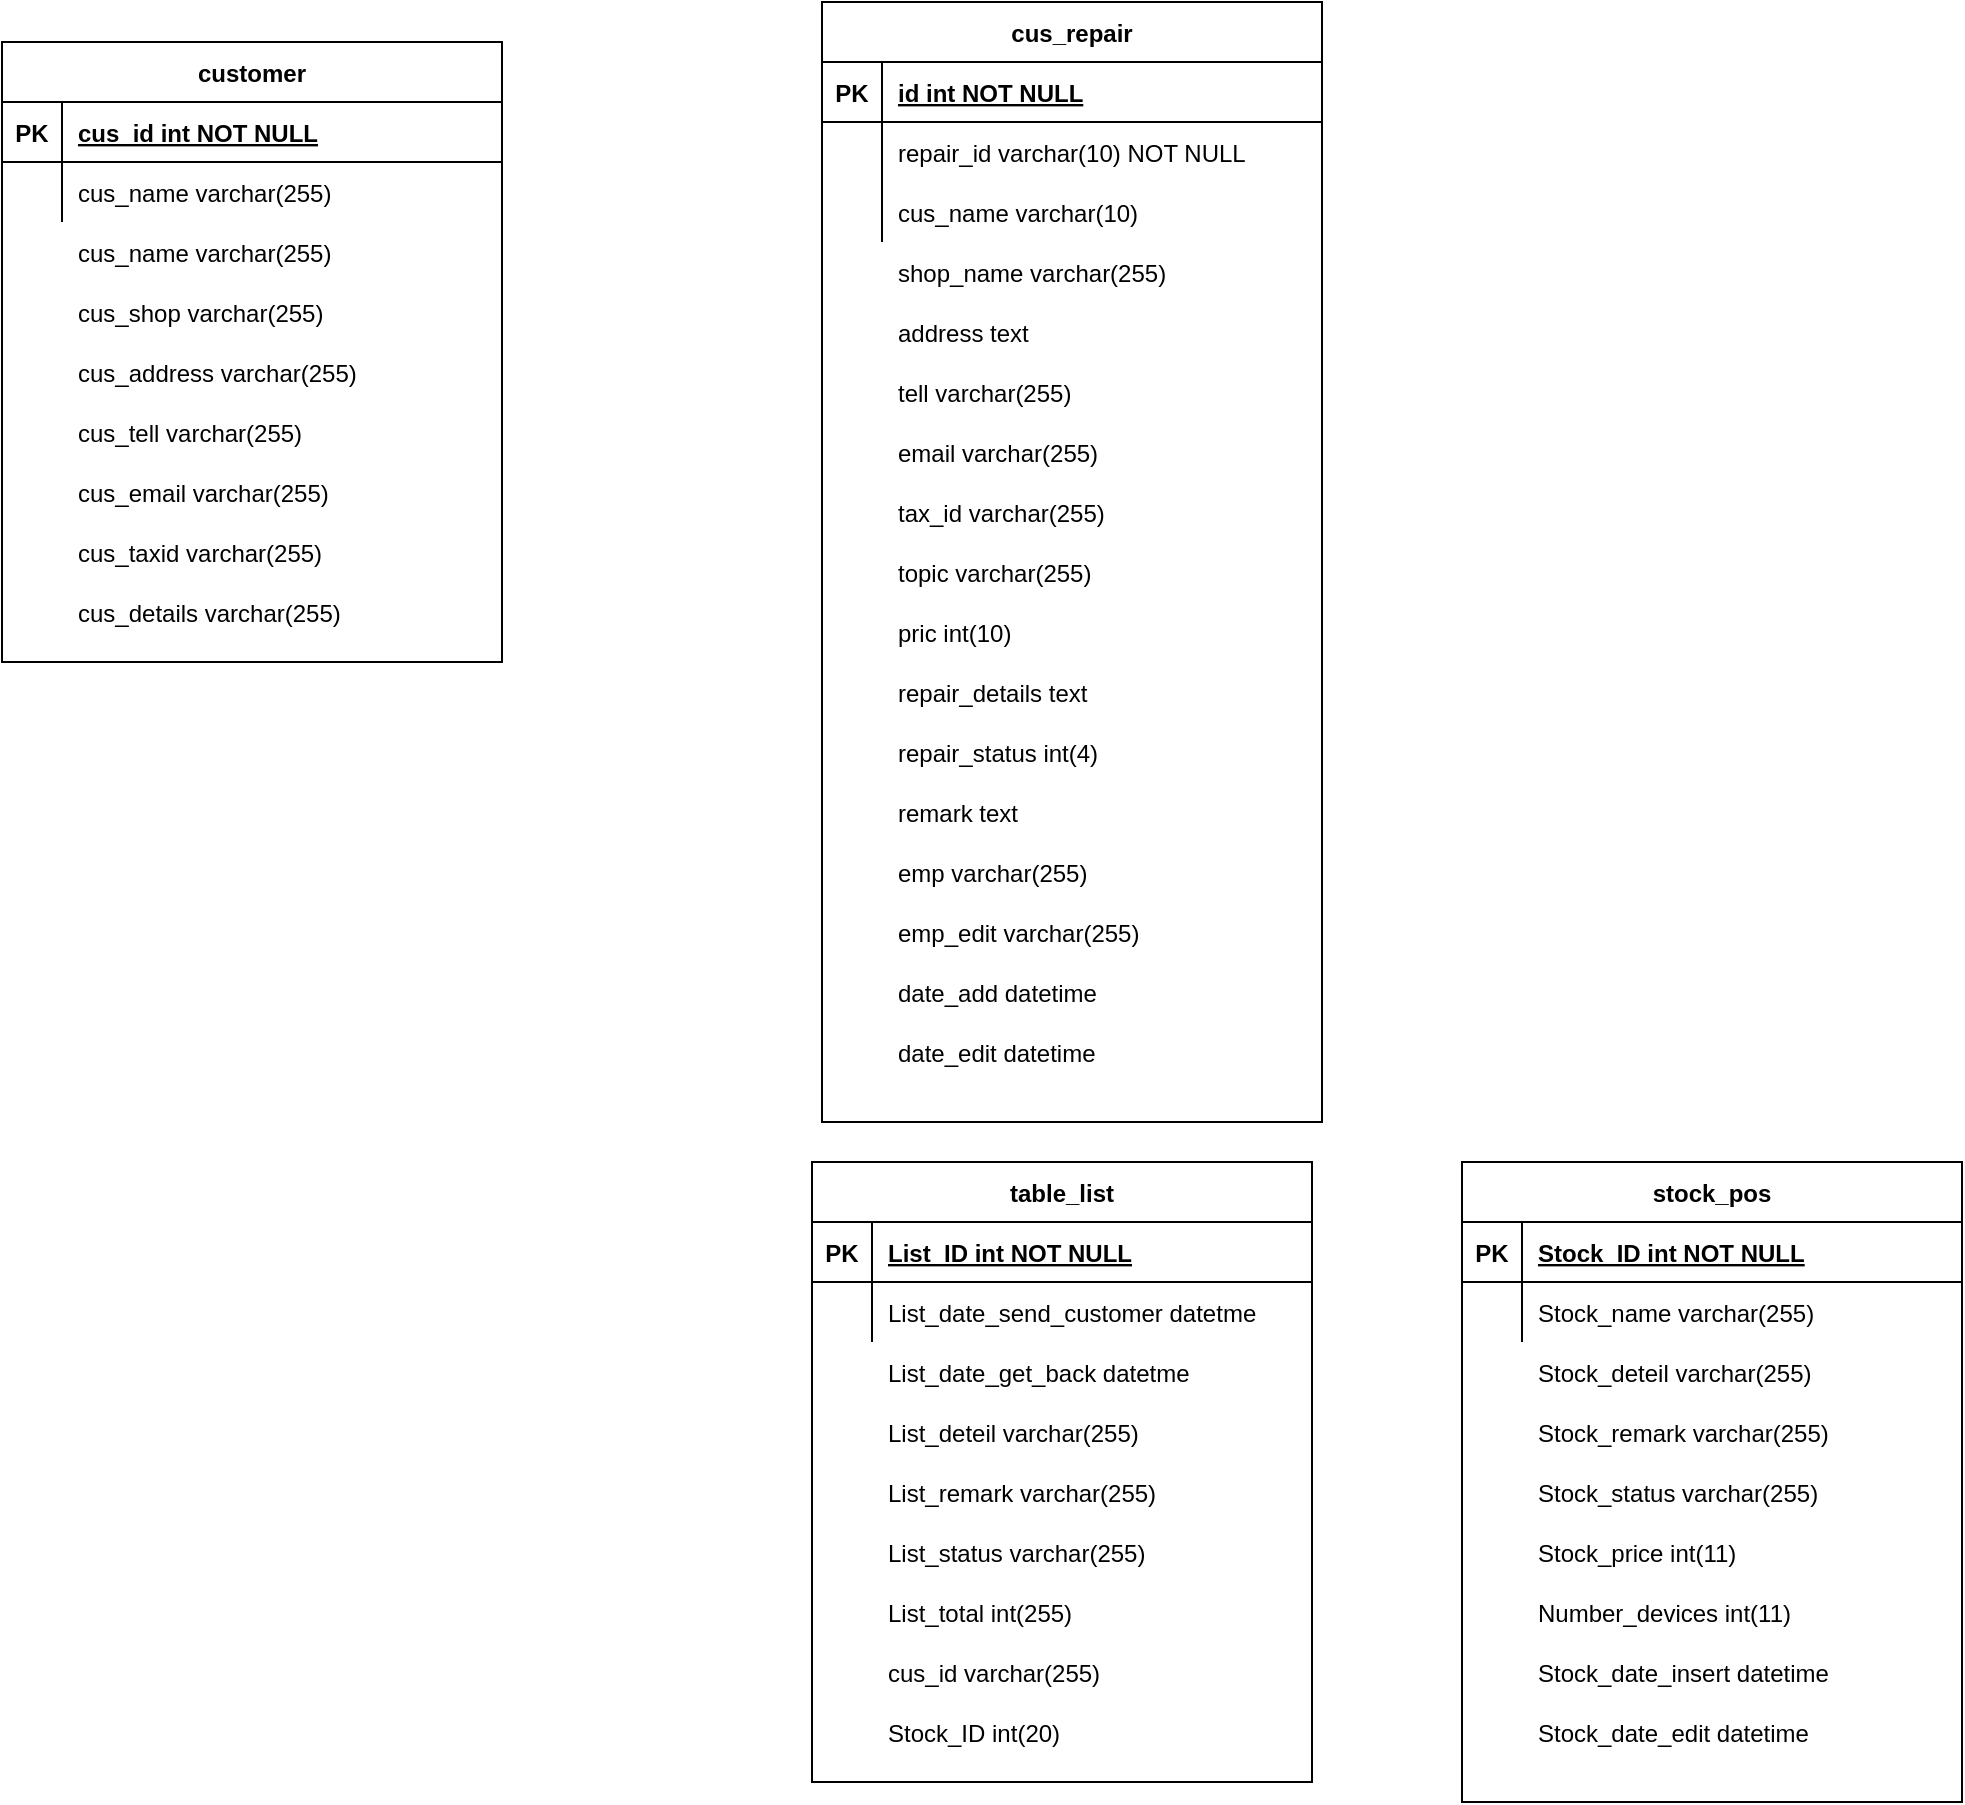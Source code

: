 <mxfile version="13.6.6" type="device"><diagram id="R2lEEEUBdFMjLlhIrx00" name="Page-1"><mxGraphModel dx="1603" dy="813" grid="1" gridSize="10" guides="1" tooltips="1" connect="1" arrows="1" fold="1" page="1" pageScale="1" pageWidth="850" pageHeight="1100" math="0" shadow="0" extFonts="Permanent Marker^https://fonts.googleapis.com/css?family=Permanent+Marker"><root><mxCell id="0"/><mxCell id="1" parent="0"/><mxCell id="C-vyLk0tnHw3VtMMgP7b-23" value="customer" style="shape=table;startSize=30;container=1;collapsible=1;childLayout=tableLayout;fixedRows=1;rowLines=0;fontStyle=1;align=center;resizeLast=1;" parent="1" vertex="1"><mxGeometry x="20" y="100" width="250" height="310" as="geometry"/></mxCell><mxCell id="C-vyLk0tnHw3VtMMgP7b-24" value="" style="shape=partialRectangle;collapsible=0;dropTarget=0;pointerEvents=0;fillColor=none;points=[[0,0.5],[1,0.5]];portConstraint=eastwest;top=0;left=0;right=0;bottom=1;" parent="C-vyLk0tnHw3VtMMgP7b-23" vertex="1"><mxGeometry y="30" width="250" height="30" as="geometry"/></mxCell><mxCell id="C-vyLk0tnHw3VtMMgP7b-25" value="PK" style="shape=partialRectangle;overflow=hidden;connectable=0;fillColor=none;top=0;left=0;bottom=0;right=0;fontStyle=1;" parent="C-vyLk0tnHw3VtMMgP7b-24" vertex="1"><mxGeometry width="30" height="30" as="geometry"/></mxCell><mxCell id="C-vyLk0tnHw3VtMMgP7b-26" value="cus_id int NOT NULL " style="shape=partialRectangle;overflow=hidden;connectable=0;fillColor=none;top=0;left=0;bottom=0;right=0;align=left;spacingLeft=6;fontStyle=5;" parent="C-vyLk0tnHw3VtMMgP7b-24" vertex="1"><mxGeometry x="30" width="220" height="30" as="geometry"/></mxCell><mxCell id="C-vyLk0tnHw3VtMMgP7b-27" value="" style="shape=partialRectangle;collapsible=0;dropTarget=0;pointerEvents=0;fillColor=none;points=[[0,0.5],[1,0.5]];portConstraint=eastwest;top=0;left=0;right=0;bottom=0;" parent="C-vyLk0tnHw3VtMMgP7b-23" vertex="1"><mxGeometry y="60" width="250" height="30" as="geometry"/></mxCell><mxCell id="C-vyLk0tnHw3VtMMgP7b-28" value="" style="shape=partialRectangle;overflow=hidden;connectable=0;fillColor=none;top=0;left=0;bottom=0;right=0;" parent="C-vyLk0tnHw3VtMMgP7b-27" vertex="1"><mxGeometry width="30" height="30" as="geometry"/></mxCell><mxCell id="C-vyLk0tnHw3VtMMgP7b-29" value="cus_name varchar(255) " style="shape=partialRectangle;overflow=hidden;connectable=0;fillColor=none;top=0;left=0;bottom=0;right=0;align=left;spacingLeft=6;" parent="C-vyLk0tnHw3VtMMgP7b-27" vertex="1"><mxGeometry x="30" width="220" height="30" as="geometry"/></mxCell><mxCell id="niMQwD_MIfYl_1YCtk3n-1" value="cus_name varchar(255) " style="shape=partialRectangle;overflow=hidden;connectable=0;fillColor=none;top=0;left=0;bottom=0;right=0;align=left;spacingLeft=6;" vertex="1" parent="1"><mxGeometry x="50" y="190" width="220" height="30" as="geometry"/></mxCell><mxCell id="niMQwD_MIfYl_1YCtk3n-2" value="cus_email varchar(255) " style="shape=partialRectangle;overflow=hidden;connectable=0;fillColor=none;top=0;left=0;bottom=0;right=0;align=left;spacingLeft=6;" vertex="1" parent="1"><mxGeometry x="50" y="310" width="220" height="30" as="geometry"/></mxCell><mxCell id="niMQwD_MIfYl_1YCtk3n-3" value="cus_shop varchar(255) " style="shape=partialRectangle;overflow=hidden;connectable=0;fillColor=none;top=0;left=0;bottom=0;right=0;align=left;spacingLeft=6;" vertex="1" parent="1"><mxGeometry x="50" y="220" width="220" height="30" as="geometry"/></mxCell><mxCell id="niMQwD_MIfYl_1YCtk3n-4" value="cus_address varchar(255) " style="shape=partialRectangle;overflow=hidden;connectable=0;fillColor=none;top=0;left=0;bottom=0;right=0;align=left;spacingLeft=6;" vertex="1" parent="1"><mxGeometry x="50" y="250" width="220" height="30" as="geometry"/></mxCell><mxCell id="niMQwD_MIfYl_1YCtk3n-5" value="cus_tell varchar(255) " style="shape=partialRectangle;overflow=hidden;connectable=0;fillColor=none;top=0;left=0;bottom=0;right=0;align=left;spacingLeft=6;" vertex="1" parent="1"><mxGeometry x="50" y="280" width="220" height="30" as="geometry"/></mxCell><mxCell id="C-vyLk0tnHw3VtMMgP7b-2" value="cus_repair" style="shape=table;startSize=30;container=1;collapsible=1;childLayout=tableLayout;fixedRows=1;rowLines=0;fontStyle=1;align=center;resizeLast=1;" parent="1" vertex="1"><mxGeometry x="430" y="80" width="250" height="560" as="geometry"/></mxCell><mxCell id="C-vyLk0tnHw3VtMMgP7b-3" value="" style="shape=partialRectangle;collapsible=0;dropTarget=0;pointerEvents=0;fillColor=none;points=[[0,0.5],[1,0.5]];portConstraint=eastwest;top=0;left=0;right=0;bottom=1;" parent="C-vyLk0tnHw3VtMMgP7b-2" vertex="1"><mxGeometry y="30" width="250" height="30" as="geometry"/></mxCell><mxCell id="C-vyLk0tnHw3VtMMgP7b-4" value="PK" style="shape=partialRectangle;overflow=hidden;connectable=0;fillColor=none;top=0;left=0;bottom=0;right=0;fontStyle=1;" parent="C-vyLk0tnHw3VtMMgP7b-3" vertex="1"><mxGeometry width="30" height="30" as="geometry"/></mxCell><mxCell id="C-vyLk0tnHw3VtMMgP7b-5" value="id int NOT NULL " style="shape=partialRectangle;overflow=hidden;connectable=0;fillColor=none;top=0;left=0;bottom=0;right=0;align=left;spacingLeft=6;fontStyle=5;" parent="C-vyLk0tnHw3VtMMgP7b-3" vertex="1"><mxGeometry x="30" width="220" height="30" as="geometry"/></mxCell><mxCell id="C-vyLk0tnHw3VtMMgP7b-6" value="" style="shape=partialRectangle;collapsible=0;dropTarget=0;pointerEvents=0;fillColor=none;points=[[0,0.5],[1,0.5]];portConstraint=eastwest;top=0;left=0;right=0;bottom=0;" parent="C-vyLk0tnHw3VtMMgP7b-2" vertex="1"><mxGeometry y="60" width="250" height="30" as="geometry"/></mxCell><mxCell id="C-vyLk0tnHw3VtMMgP7b-7" value="" style="shape=partialRectangle;overflow=hidden;connectable=0;fillColor=none;top=0;left=0;bottom=0;right=0;" parent="C-vyLk0tnHw3VtMMgP7b-6" vertex="1"><mxGeometry width="30" height="30" as="geometry"/></mxCell><mxCell id="C-vyLk0tnHw3VtMMgP7b-8" value="repair_id varchar(10) NOT NULL" style="shape=partialRectangle;overflow=hidden;connectable=0;fillColor=none;top=0;left=0;bottom=0;right=0;align=left;spacingLeft=6;" parent="C-vyLk0tnHw3VtMMgP7b-6" vertex="1"><mxGeometry x="30" width="220" height="30" as="geometry"/></mxCell><mxCell id="C-vyLk0tnHw3VtMMgP7b-9" value="" style="shape=partialRectangle;collapsible=0;dropTarget=0;pointerEvents=0;fillColor=none;points=[[0,0.5],[1,0.5]];portConstraint=eastwest;top=0;left=0;right=0;bottom=0;" parent="C-vyLk0tnHw3VtMMgP7b-2" vertex="1"><mxGeometry y="90" width="250" height="30" as="geometry"/></mxCell><mxCell id="C-vyLk0tnHw3VtMMgP7b-10" value="" style="shape=partialRectangle;overflow=hidden;connectable=0;fillColor=none;top=0;left=0;bottom=0;right=0;" parent="C-vyLk0tnHw3VtMMgP7b-9" vertex="1"><mxGeometry width="30" height="30" as="geometry"/></mxCell><mxCell id="C-vyLk0tnHw3VtMMgP7b-11" value="cus_name varchar(10)" style="shape=partialRectangle;overflow=hidden;connectable=0;fillColor=none;top=0;left=0;bottom=0;right=0;align=left;spacingLeft=6;" parent="C-vyLk0tnHw3VtMMgP7b-9" vertex="1"><mxGeometry x="30" width="220" height="30" as="geometry"/></mxCell><mxCell id="niMQwD_MIfYl_1YCtk3n-8" value="cus_details varchar(255) " style="shape=partialRectangle;overflow=hidden;connectable=0;fillColor=none;top=0;left=0;bottom=0;right=0;align=left;spacingLeft=6;" vertex="1" parent="1"><mxGeometry x="50" y="370" width="220" height="30" as="geometry"/></mxCell><mxCell id="niMQwD_MIfYl_1YCtk3n-9" value="cus_taxid varchar(255) " style="shape=partialRectangle;overflow=hidden;connectable=0;fillColor=none;top=0;left=0;bottom=0;right=0;align=left;spacingLeft=6;" vertex="1" parent="1"><mxGeometry x="50" y="340" width="220" height="30" as="geometry"/></mxCell><mxCell id="niMQwD_MIfYl_1YCtk3n-10" value="shop_name varchar(255)" style="shape=partialRectangle;overflow=hidden;connectable=0;fillColor=none;top=0;left=0;bottom=0;right=0;align=left;spacingLeft=6;" vertex="1" parent="1"><mxGeometry x="460" y="200" width="220" height="30" as="geometry"/></mxCell><mxCell id="niMQwD_MIfYl_1YCtk3n-11" value="address text" style="shape=partialRectangle;overflow=hidden;connectable=0;fillColor=none;top=0;left=0;bottom=0;right=0;align=left;spacingLeft=6;" vertex="1" parent="1"><mxGeometry x="460" y="230" width="220" height="30" as="geometry"/></mxCell><mxCell id="niMQwD_MIfYl_1YCtk3n-12" value="tell varchar(255)" style="shape=partialRectangle;overflow=hidden;connectable=0;fillColor=none;top=0;left=0;bottom=0;right=0;align=left;spacingLeft=6;" vertex="1" parent="1"><mxGeometry x="460" y="260" width="220" height="30" as="geometry"/></mxCell><mxCell id="niMQwD_MIfYl_1YCtk3n-13" value="email varchar(255)" style="shape=partialRectangle;overflow=hidden;connectable=0;fillColor=none;top=0;left=0;bottom=0;right=0;align=left;spacingLeft=6;" vertex="1" parent="1"><mxGeometry x="460" y="290" width="220" height="30" as="geometry"/></mxCell><mxCell id="niMQwD_MIfYl_1YCtk3n-14" value="tax_id varchar(255)" style="shape=partialRectangle;overflow=hidden;connectable=0;fillColor=none;top=0;left=0;bottom=0;right=0;align=left;spacingLeft=6;" vertex="1" parent="1"><mxGeometry x="460" y="320" width="220" height="30" as="geometry"/></mxCell><mxCell id="niMQwD_MIfYl_1YCtk3n-15" value="topic varchar(255)" style="shape=partialRectangle;overflow=hidden;connectable=0;fillColor=none;top=0;left=0;bottom=0;right=0;align=left;spacingLeft=6;" vertex="1" parent="1"><mxGeometry x="460" y="350" width="220" height="30" as="geometry"/></mxCell><mxCell id="niMQwD_MIfYl_1YCtk3n-16" value="pric int(10)" style="shape=partialRectangle;overflow=hidden;connectable=0;fillColor=none;top=0;left=0;bottom=0;right=0;align=left;spacingLeft=6;" vertex="1" parent="1"><mxGeometry x="460" y="380" width="220" height="30" as="geometry"/></mxCell><mxCell id="niMQwD_MIfYl_1YCtk3n-17" value="repair_details text" style="shape=partialRectangle;overflow=hidden;connectable=0;fillColor=none;top=0;left=0;bottom=0;right=0;align=left;spacingLeft=6;" vertex="1" parent="1"><mxGeometry x="460" y="410" width="220" height="30" as="geometry"/></mxCell><mxCell id="niMQwD_MIfYl_1YCtk3n-18" value="repair_status int(4)" style="shape=partialRectangle;overflow=hidden;connectable=0;fillColor=none;top=0;left=0;bottom=0;right=0;align=left;spacingLeft=6;" vertex="1" parent="1"><mxGeometry x="460" y="440" width="220" height="30" as="geometry"/></mxCell><mxCell id="niMQwD_MIfYl_1YCtk3n-19" value="remark text" style="shape=partialRectangle;overflow=hidden;connectable=0;fillColor=none;top=0;left=0;bottom=0;right=0;align=left;spacingLeft=6;" vertex="1" parent="1"><mxGeometry x="460" y="470" width="220" height="30" as="geometry"/></mxCell><mxCell id="niMQwD_MIfYl_1YCtk3n-20" value="emp varchar(255)" style="shape=partialRectangle;overflow=hidden;connectable=0;fillColor=none;top=0;left=0;bottom=0;right=0;align=left;spacingLeft=6;" vertex="1" parent="1"><mxGeometry x="460" y="500" width="220" height="30" as="geometry"/></mxCell><mxCell id="niMQwD_MIfYl_1YCtk3n-21" value="emp_edit varchar(255)" style="shape=partialRectangle;overflow=hidden;connectable=0;fillColor=none;top=0;left=0;bottom=0;right=0;align=left;spacingLeft=6;" vertex="1" parent="1"><mxGeometry x="460" y="530" width="220" height="30" as="geometry"/></mxCell><mxCell id="niMQwD_MIfYl_1YCtk3n-22" value="date_add datetime" style="shape=partialRectangle;overflow=hidden;connectable=0;fillColor=none;top=0;left=0;bottom=0;right=0;align=left;spacingLeft=6;" vertex="1" parent="1"><mxGeometry x="460" y="560" width="220" height="30" as="geometry"/></mxCell><mxCell id="niMQwD_MIfYl_1YCtk3n-23" value="date_edit datetime" style="shape=partialRectangle;overflow=hidden;connectable=0;fillColor=none;top=0;left=0;bottom=0;right=0;align=left;spacingLeft=6;" vertex="1" parent="1"><mxGeometry x="460" y="590" width="220" height="30" as="geometry"/></mxCell><mxCell id="niMQwD_MIfYl_1YCtk3n-32" value="Stock_deteil varchar(255) " style="shape=partialRectangle;overflow=hidden;connectable=0;fillColor=none;top=0;left=0;bottom=0;right=0;align=left;spacingLeft=6;" vertex="1" parent="1"><mxGeometry x="780" y="750" width="220" height="30" as="geometry"/></mxCell><mxCell id="niMQwD_MIfYl_1YCtk3n-33" value="Stock_remark varchar(255) " style="shape=partialRectangle;overflow=hidden;connectable=0;fillColor=none;top=0;left=0;bottom=0;right=0;align=left;spacingLeft=6;" vertex="1" parent="1"><mxGeometry x="780" y="780" width="220" height="30" as="geometry"/></mxCell><mxCell id="niMQwD_MIfYl_1YCtk3n-34" value="Stock_status varchar(255) " style="shape=partialRectangle;overflow=hidden;connectable=0;fillColor=none;top=0;left=0;bottom=0;right=0;align=left;spacingLeft=6;" vertex="1" parent="1"><mxGeometry x="780" y="810" width="220" height="30" as="geometry"/></mxCell><mxCell id="niMQwD_MIfYl_1YCtk3n-35" value="Stock_price int(11) " style="shape=partialRectangle;overflow=hidden;connectable=0;fillColor=none;top=0;left=0;bottom=0;right=0;align=left;spacingLeft=6;" vertex="1" parent="1"><mxGeometry x="780" y="840" width="220" height="30" as="geometry"/></mxCell><mxCell id="niMQwD_MIfYl_1YCtk3n-36" value="Number_devices int(11)" style="shape=partialRectangle;overflow=hidden;connectable=0;fillColor=none;top=0;left=0;bottom=0;right=0;align=left;spacingLeft=6;" vertex="1" parent="1"><mxGeometry x="780" y="870" width="220" height="30" as="geometry"/></mxCell><mxCell id="niMQwD_MIfYl_1YCtk3n-37" value="Stock_date_insert datetime" style="shape=partialRectangle;overflow=hidden;connectable=0;fillColor=none;top=0;left=0;bottom=0;right=0;align=left;spacingLeft=6;" vertex="1" parent="1"><mxGeometry x="780" y="900" width="220" height="30" as="geometry"/></mxCell><mxCell id="niMQwD_MIfYl_1YCtk3n-38" value="Stock_date_edit datetime" style="shape=partialRectangle;overflow=hidden;connectable=0;fillColor=none;top=0;left=0;bottom=0;right=0;align=left;spacingLeft=6;" vertex="1" parent="1"><mxGeometry x="780" y="930" width="220" height="30" as="geometry"/></mxCell><mxCell id="niMQwD_MIfYl_1YCtk3n-46" value="List_date_get_back datetme" style="shape=partialRectangle;overflow=hidden;connectable=0;fillColor=none;top=0;left=0;bottom=0;right=0;align=left;spacingLeft=6;" vertex="1" parent="1"><mxGeometry x="455" y="750" width="220" height="30" as="geometry"/></mxCell><mxCell id="niMQwD_MIfYl_1YCtk3n-47" value="List_deteil varchar(255)" style="shape=partialRectangle;overflow=hidden;connectable=0;fillColor=none;top=0;left=0;bottom=0;right=0;align=left;spacingLeft=6;" vertex="1" parent="1"><mxGeometry x="455" y="780" width="220" height="30" as="geometry"/></mxCell><mxCell id="niMQwD_MIfYl_1YCtk3n-48" value="List_remark varchar(255)" style="shape=partialRectangle;overflow=hidden;connectable=0;fillColor=none;top=0;left=0;bottom=0;right=0;align=left;spacingLeft=6;" vertex="1" parent="1"><mxGeometry x="455" y="810" width="220" height="30" as="geometry"/></mxCell><mxCell id="niMQwD_MIfYl_1YCtk3n-49" value="List_status varchar(255)" style="shape=partialRectangle;overflow=hidden;connectable=0;fillColor=none;top=0;left=0;bottom=0;right=0;align=left;spacingLeft=6;" vertex="1" parent="1"><mxGeometry x="455" y="840" width="220" height="30" as="geometry"/></mxCell><mxCell id="niMQwD_MIfYl_1YCtk3n-50" value="List_total int(255)" style="shape=partialRectangle;overflow=hidden;connectable=0;fillColor=none;top=0;left=0;bottom=0;right=0;align=left;spacingLeft=6;" vertex="1" parent="1"><mxGeometry x="455" y="870" width="220" height="30" as="geometry"/></mxCell><mxCell id="niMQwD_MIfYl_1YCtk3n-51" value="cus_id varchar(255)" style="shape=partialRectangle;overflow=hidden;connectable=0;fillColor=none;top=0;left=0;bottom=0;right=0;align=left;spacingLeft=6;" vertex="1" parent="1"><mxGeometry x="455" y="900" width="220" height="30" as="geometry"/></mxCell><mxCell id="niMQwD_MIfYl_1YCtk3n-52" value="Stock_ID int(20)" style="shape=partialRectangle;overflow=hidden;connectable=0;fillColor=none;top=0;left=0;bottom=0;right=0;align=left;spacingLeft=6;" vertex="1" parent="1"><mxGeometry x="455" y="930" width="220" height="30" as="geometry"/></mxCell><mxCell id="niMQwD_MIfYl_1YCtk3n-39" value="table_list" style="shape=table;startSize=30;container=1;collapsible=1;childLayout=tableLayout;fixedRows=1;rowLines=0;fontStyle=1;align=center;resizeLast=1;" vertex="1" parent="1"><mxGeometry x="425" y="660" width="250" height="310" as="geometry"/></mxCell><mxCell id="niMQwD_MIfYl_1YCtk3n-40" value="" style="shape=partialRectangle;collapsible=0;dropTarget=0;pointerEvents=0;fillColor=none;points=[[0,0.5],[1,0.5]];portConstraint=eastwest;top=0;left=0;right=0;bottom=1;" vertex="1" parent="niMQwD_MIfYl_1YCtk3n-39"><mxGeometry y="30" width="250" height="30" as="geometry"/></mxCell><mxCell id="niMQwD_MIfYl_1YCtk3n-41" value="PK" style="shape=partialRectangle;overflow=hidden;connectable=0;fillColor=none;top=0;left=0;bottom=0;right=0;fontStyle=1;" vertex="1" parent="niMQwD_MIfYl_1YCtk3n-40"><mxGeometry width="30" height="30" as="geometry"/></mxCell><mxCell id="niMQwD_MIfYl_1YCtk3n-42" value="List_ID int NOT NULL " style="shape=partialRectangle;overflow=hidden;connectable=0;fillColor=none;top=0;left=0;bottom=0;right=0;align=left;spacingLeft=6;fontStyle=5;" vertex="1" parent="niMQwD_MIfYl_1YCtk3n-40"><mxGeometry x="30" width="220" height="30" as="geometry"/></mxCell><mxCell id="niMQwD_MIfYl_1YCtk3n-43" value="" style="shape=partialRectangle;collapsible=0;dropTarget=0;pointerEvents=0;fillColor=none;points=[[0,0.5],[1,0.5]];portConstraint=eastwest;top=0;left=0;right=0;bottom=0;" vertex="1" parent="niMQwD_MIfYl_1YCtk3n-39"><mxGeometry y="60" width="250" height="30" as="geometry"/></mxCell><mxCell id="niMQwD_MIfYl_1YCtk3n-44" value="" style="shape=partialRectangle;overflow=hidden;connectable=0;fillColor=none;top=0;left=0;bottom=0;right=0;" vertex="1" parent="niMQwD_MIfYl_1YCtk3n-43"><mxGeometry width="30" height="30" as="geometry"/></mxCell><mxCell id="niMQwD_MIfYl_1YCtk3n-45" value="List_date_send_customer datetme" style="shape=partialRectangle;overflow=hidden;connectable=0;fillColor=none;top=0;left=0;bottom=0;right=0;align=left;spacingLeft=6;" vertex="1" parent="niMQwD_MIfYl_1YCtk3n-43"><mxGeometry x="30" width="220" height="30" as="geometry"/></mxCell><mxCell id="niMQwD_MIfYl_1YCtk3n-25" value="stock_pos" style="shape=table;startSize=30;container=1;collapsible=1;childLayout=tableLayout;fixedRows=1;rowLines=0;fontStyle=1;align=center;resizeLast=1;" vertex="1" parent="1"><mxGeometry x="750" y="660" width="250" height="320" as="geometry"/></mxCell><mxCell id="niMQwD_MIfYl_1YCtk3n-26" value="" style="shape=partialRectangle;collapsible=0;dropTarget=0;pointerEvents=0;fillColor=none;points=[[0,0.5],[1,0.5]];portConstraint=eastwest;top=0;left=0;right=0;bottom=1;" vertex="1" parent="niMQwD_MIfYl_1YCtk3n-25"><mxGeometry y="30" width="250" height="30" as="geometry"/></mxCell><mxCell id="niMQwD_MIfYl_1YCtk3n-27" value="PK" style="shape=partialRectangle;overflow=hidden;connectable=0;fillColor=none;top=0;left=0;bottom=0;right=0;fontStyle=1;" vertex="1" parent="niMQwD_MIfYl_1YCtk3n-26"><mxGeometry width="30" height="30" as="geometry"/></mxCell><mxCell id="niMQwD_MIfYl_1YCtk3n-28" value="Stock_ID int NOT NULL " style="shape=partialRectangle;overflow=hidden;connectable=0;fillColor=none;top=0;left=0;bottom=0;right=0;align=left;spacingLeft=6;fontStyle=5;" vertex="1" parent="niMQwD_MIfYl_1YCtk3n-26"><mxGeometry x="30" width="220" height="30" as="geometry"/></mxCell><mxCell id="niMQwD_MIfYl_1YCtk3n-29" value="" style="shape=partialRectangle;collapsible=0;dropTarget=0;pointerEvents=0;fillColor=none;points=[[0,0.5],[1,0.5]];portConstraint=eastwest;top=0;left=0;right=0;bottom=0;" vertex="1" parent="niMQwD_MIfYl_1YCtk3n-25"><mxGeometry y="60" width="250" height="30" as="geometry"/></mxCell><mxCell id="niMQwD_MIfYl_1YCtk3n-30" value="" style="shape=partialRectangle;overflow=hidden;connectable=0;fillColor=none;top=0;left=0;bottom=0;right=0;" vertex="1" parent="niMQwD_MIfYl_1YCtk3n-29"><mxGeometry width="30" height="30" as="geometry"/></mxCell><mxCell id="niMQwD_MIfYl_1YCtk3n-31" value="Stock_name varchar(255) " style="shape=partialRectangle;overflow=hidden;connectable=0;fillColor=none;top=0;left=0;bottom=0;right=0;align=left;spacingLeft=6;" vertex="1" parent="niMQwD_MIfYl_1YCtk3n-29"><mxGeometry x="30" width="220" height="30" as="geometry"/></mxCell></root></mxGraphModel></diagram></mxfile>